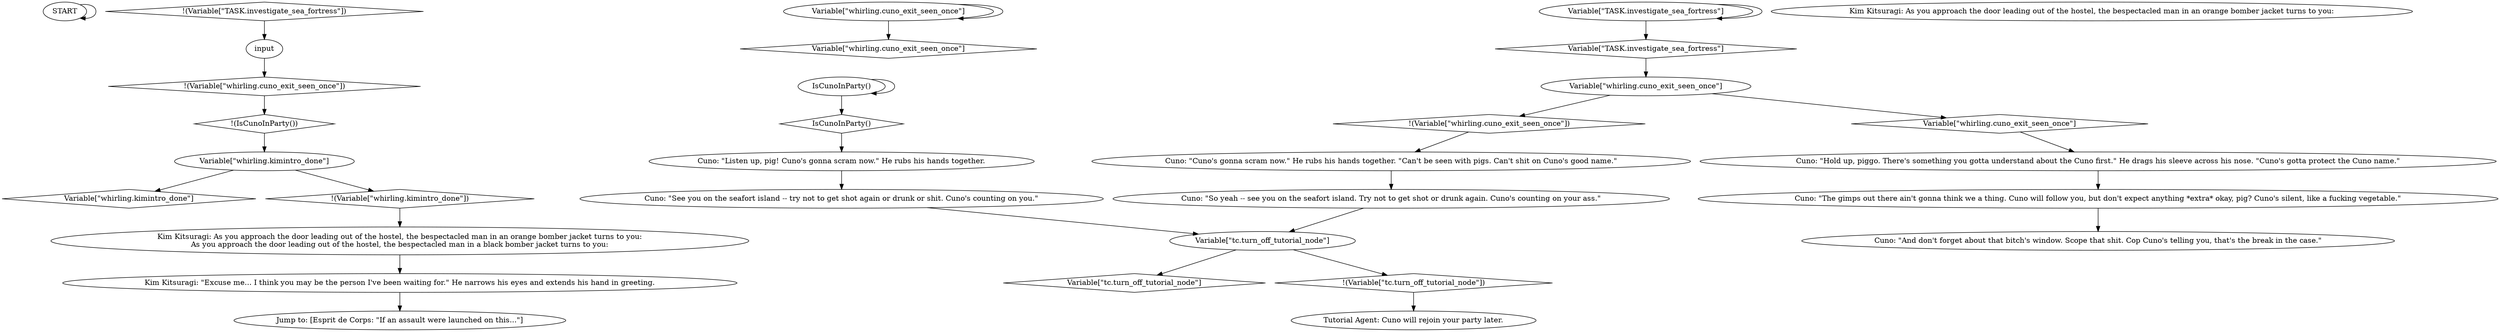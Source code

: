 # WHIRLING F1 / EXIT DOOR
# this is a crazy-ass exit-from-whirling door, god dammit.
# ==================================================
digraph G {
	  0 [label="START"];
	  1 [label="input"];
	  2 [label="Variable[\"whirling.cuno_exit_seen_once\"]"];
	  3 [label="Variable[\"whirling.cuno_exit_seen_once\"]", shape=diamond];
	  4 [label="!(Variable[\"whirling.cuno_exit_seen_once\"])", shape=diamond];
	  5 [label="IsCunoInParty()"];
	  6 [label="IsCunoInParty()", shape=diamond];
	  7 [label="!(IsCunoInParty())", shape=diamond];
	  8 [label="Cuno: \"Hold up, piggo. There's something you gotta understand about the Cuno first.\" He drags his sleeve across his nose. \"Cuno's gotta protect the Cuno name.\""];
	  9 [label="Cuno: \"Listen up, pig! Cuno's gonna scram now.\" He rubs his hands together."];
	  10 [label="Variable[\"TASK.investigate_sea_fortress\"]"];
	  11 [label="Variable[\"TASK.investigate_sea_fortress\"]", shape=diamond];
	  12 [label="!(Variable[\"TASK.investigate_sea_fortress\"])", shape=diamond];
	  13 [label="Tutorial Agent: Cuno will rejoin your party later."];
	  14 [label="Variable[\"whirling.cuno_exit_seen_once\"]"];
	  15 [label="Variable[\"whirling.cuno_exit_seen_once\"]", shape=diamond];
	  16 [label="!(Variable[\"whirling.cuno_exit_seen_once\"])", shape=diamond];
	  17 [label="Kim Kitsuragi: As you approach the door leading out of the hostel, the bespectacled man in an orange bomber jacket turns to you:"];
	  18 [label="Variable[\"tc.turn_off_tutorial_node\"]"];
	  19 [label="Variable[\"tc.turn_off_tutorial_node\"]", shape=diamond];
	  20 [label="!(Variable[\"tc.turn_off_tutorial_node\"])", shape=diamond];
	  21 [label="Variable[\"whirling.kimintro_done\"]"];
	  22 [label="Variable[\"whirling.kimintro_done\"]", shape=diamond];
	  23 [label="!(Variable[\"whirling.kimintro_done\"])", shape=diamond];
	  24 [label="Cuno: \"So yeah -- see you on the seafort island. Try not to get shot or drunk again. Cuno's counting on your ass.\""];
	  25 [label="Cuno: \"See you on the seafort island -- try not to get shot again or drunk or shit. Cuno's counting on you.\""];
	  26 [label="Cuno: \"The gimps out there ain't gonna think we a thing. Cuno will follow you, but don't expect anything *extra* okay, pig? Cuno's silent, like a fucking vegetable.\""];
	  27 [label="Jump to: [Esprit de Corps: \"If an assault were launched on this...\"]"];
	  28 [label="Kim Kitsuragi: As you approach the door leading out of the hostel, the bespectacled man in an orange bomber jacket turns to you:\nAs you approach the door leading out of the hostel, the bespectacled man in a black bomber jacket turns to you:"];
	  29 [label="Cuno: \"And don't forget about that bitch's window. Scope that shit. Cop Cuno's telling you, that's the break in the case.\""];
	  30 [label="Kim Kitsuragi: \"Excuse me... I think you may be the person I've been waiting for.\" He narrows his eyes and extends his hand in greeting."];
	  31 [label="Cuno: \"Cuno's gonna scram now.\" He rubs his hands together. \"Can't be seen with pigs. Can't shit on Cuno's good name.\""];
	  0 -> 0
	  1 -> 4
	  2 -> 2
	  2 -> 3
	  4 -> 7
	  5 -> 5
	  5 -> 6
	  6 -> 9
	  7 -> 21
	  8 -> 26
	  9 -> 25
	  10 -> 10
	  10 -> 11
	  11 -> 14
	  12 -> 1
	  14 -> 16
	  14 -> 15
	  15 -> 8
	  16 -> 31
	  18 -> 19
	  18 -> 20
	  20 -> 13
	  21 -> 22
	  21 -> 23
	  23 -> 28
	  24 -> 18
	  25 -> 18
	  26 -> 29
	  28 -> 30
	  30 -> 27
	  31 -> 24
}

